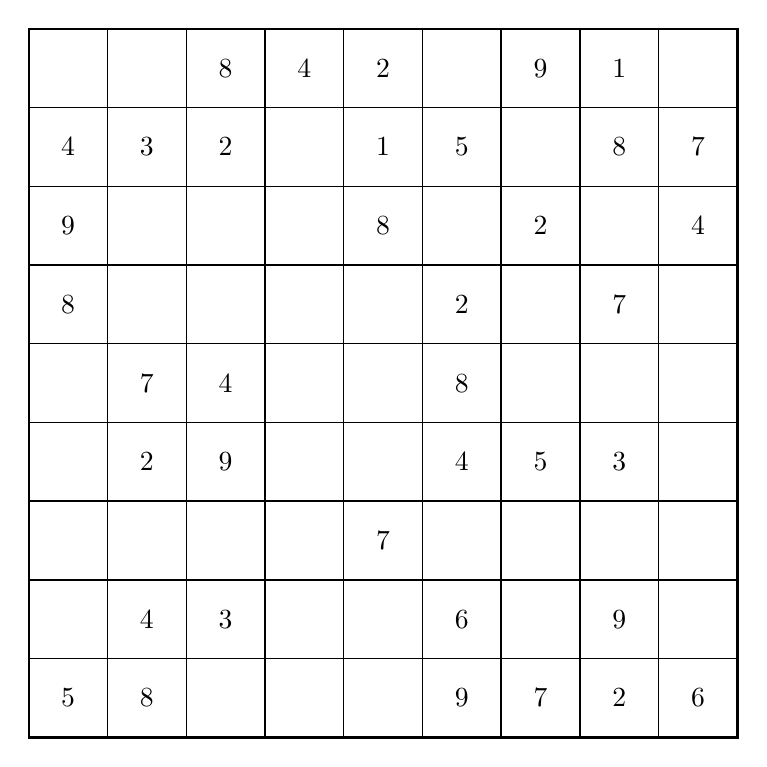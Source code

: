 \begin{tikzpicture}
    \draw[thick] (0,0) rectangle ++(3,3);
    \draw[thick] (3,0) rectangle ++(3,3);
    \draw[thick] (6,0) rectangle ++(3,3);
    \draw[thick] (0,3) rectangle ++(3,3);
    \draw[thick] (3,3) rectangle ++(3,3);
    \draw[thick] (6,3) rectangle ++(3,3);
    \draw[thick] (0,6) rectangle ++(3,3);
    \draw[thick] (3,6) rectangle ++(3,3);
    \draw[thick] (6,6) rectangle ++(3,3);

    \draw (0,8) rectangle ++(1,1);
    \draw (1,8) rectangle ++(1,1);
    \draw (2,8) rectangle ++(1,1) node[pos=.5,align=center] {8};
    \draw (3,8) rectangle ++(1,1) node[pos=.5,align=center] {4};
    \draw (4,8) rectangle ++(1,1) node[pos=.5,align=center] {2};
    \draw (5,8) rectangle ++(1,1);
    \draw (6,8) rectangle ++(1,1) node[pos=.5,align=center] {9};
    \draw (7,8) rectangle ++(1,1) node[pos=.5,align=center] {1};
    \draw (8,8) rectangle ++(1,1);
    \draw (0,7) rectangle ++(1,1) node[pos=.5,align=center] {4};
    \draw (1,7) rectangle ++(1,1) node[pos=.5,align=center] {3};
    \draw (2,7) rectangle ++(1,1) node[pos=.5,align=center] {2};
    \draw (3,7) rectangle ++(1,1);
    \draw (4,7) rectangle ++(1,1) node[pos=.5,align=center] {1};
    \draw (5,7) rectangle ++(1,1) node[pos=.5,align=center] {5};
    \draw (6,7) rectangle ++(1,1);
    \draw (7,7) rectangle ++(1,1) node[pos=.5,align=center] {8};
    \draw (8,7) rectangle ++(1,1) node[pos=.5,align=center] {7};
    \draw (0,6) rectangle ++(1,1) node[pos=.5,align=center] {9};
    \draw (1,6) rectangle ++(1,1);
    \draw (2,6) rectangle ++(1,1);
    \draw (3,6) rectangle ++(1,1);
    \draw (4,6) rectangle ++(1,1) node[pos=.5,align=center] {8};
    \draw (5,6) rectangle ++(1,1);
    \draw (6,6) rectangle ++(1,1) node[pos=.5,align=center] {2};
    \draw (7,6) rectangle ++(1,1);
    \draw (8,6) rectangle ++(1,1) node[pos=.5,align=center] {4};
    \draw (0,5) rectangle ++(1,1) node[pos=.5,align=center] {8};
    \draw (1,5) rectangle ++(1,1);
    \draw (2,5) rectangle ++(1,1);
    \draw (3,5) rectangle ++(1,1);
    \draw (4,5) rectangle ++(1,1);
    \draw (5,5) rectangle ++(1,1) node[pos=.5,align=center] {2};
    \draw (6,5) rectangle ++(1,1);
    \draw (7,5) rectangle ++(1,1) node[pos=.5,align=center] {7};
    \draw (8,5) rectangle ++(1,1);
    \draw (0,4) rectangle ++(1,1);
    \draw (1,4) rectangle ++(1,1) node[pos=.5,align=center] {7};
    \draw (2,4) rectangle ++(1,1) node[pos=.5,align=center] {4};
    \draw (3,4) rectangle ++(1,1);
    \draw (4,4) rectangle ++(1,1);
    \draw (5,4) rectangle ++(1,1) node[pos=.5,align=center] {8};
    \draw (6,4) rectangle ++(1,1);
    \draw (7,4) rectangle ++(1,1);
    \draw (8,4) rectangle ++(1,1);
    \draw (0,3) rectangle ++(1,1);
    \draw (1,3) rectangle ++(1,1) node[pos=.5,align=center] {2};
    \draw (2,3) rectangle ++(1,1) node[pos=.5,align=center] {9};
    \draw (3,3) rectangle ++(1,1);
    \draw (4,3) rectangle ++(1,1);
    \draw (5,3) rectangle ++(1,1) node[pos=.5,align=center] {4};
    \draw (6,3) rectangle ++(1,1) node[pos=.5,align=center] {5};
    \draw (7,3) rectangle ++(1,1) node[pos=.5,align=center] {3};
    \draw (8,3) rectangle ++(1,1);
    \draw (0,2) rectangle ++(1,1);
    \draw (1,2) rectangle ++(1,1);
    \draw (2,2) rectangle ++(1,1);
    \draw (3,2) rectangle ++(1,1);
    \draw (4,2) rectangle ++(1,1) node[pos=.5,align=center] {7};
    \draw (5,2) rectangle ++(1,1);
    \draw (6,2) rectangle ++(1,1);
    \draw (7,2) rectangle ++(1,1);
    \draw (8,2) rectangle ++(1,1);
    \draw (0,1) rectangle ++(1,1);
    \draw (1,1) rectangle ++(1,1) node[pos=.5,align=center] {4};
    \draw (2,1) rectangle ++(1,1) node[pos=.5,align=center] {3};
    \draw (3,1) rectangle ++(1,1);
    \draw (4,1) rectangle ++(1,1);
    \draw (5,1) rectangle ++(1,1) node[pos=.5,align=center] {6};
    \draw (6,1) rectangle ++(1,1);
    \draw (7,1) rectangle ++(1,1) node[pos=.5,align=center] {9};
    \draw (8,1) rectangle ++(1,1);
    \draw (0,0) rectangle ++(1,1) node[pos=.5,align=center] {5};
    \draw (1,0) rectangle ++(1,1) node[pos=.5,align=center] {8};
    \draw (2,0) rectangle ++(1,1);
    \draw (3,0) rectangle ++(1,1);
    \draw (4,0) rectangle ++(1,1);
    \draw (5,0) rectangle ++(1,1) node[pos=.5,align=center] {9};
    \draw (6,0) rectangle ++(1,1) node[pos=.5,align=center] {7};
    \draw (7,0) rectangle ++(1,1) node[pos=.5,align=center] {2};
    \draw (8,0) rectangle ++(1,1) node[pos=.5,align=center] {6};
\end{tikzpicture}